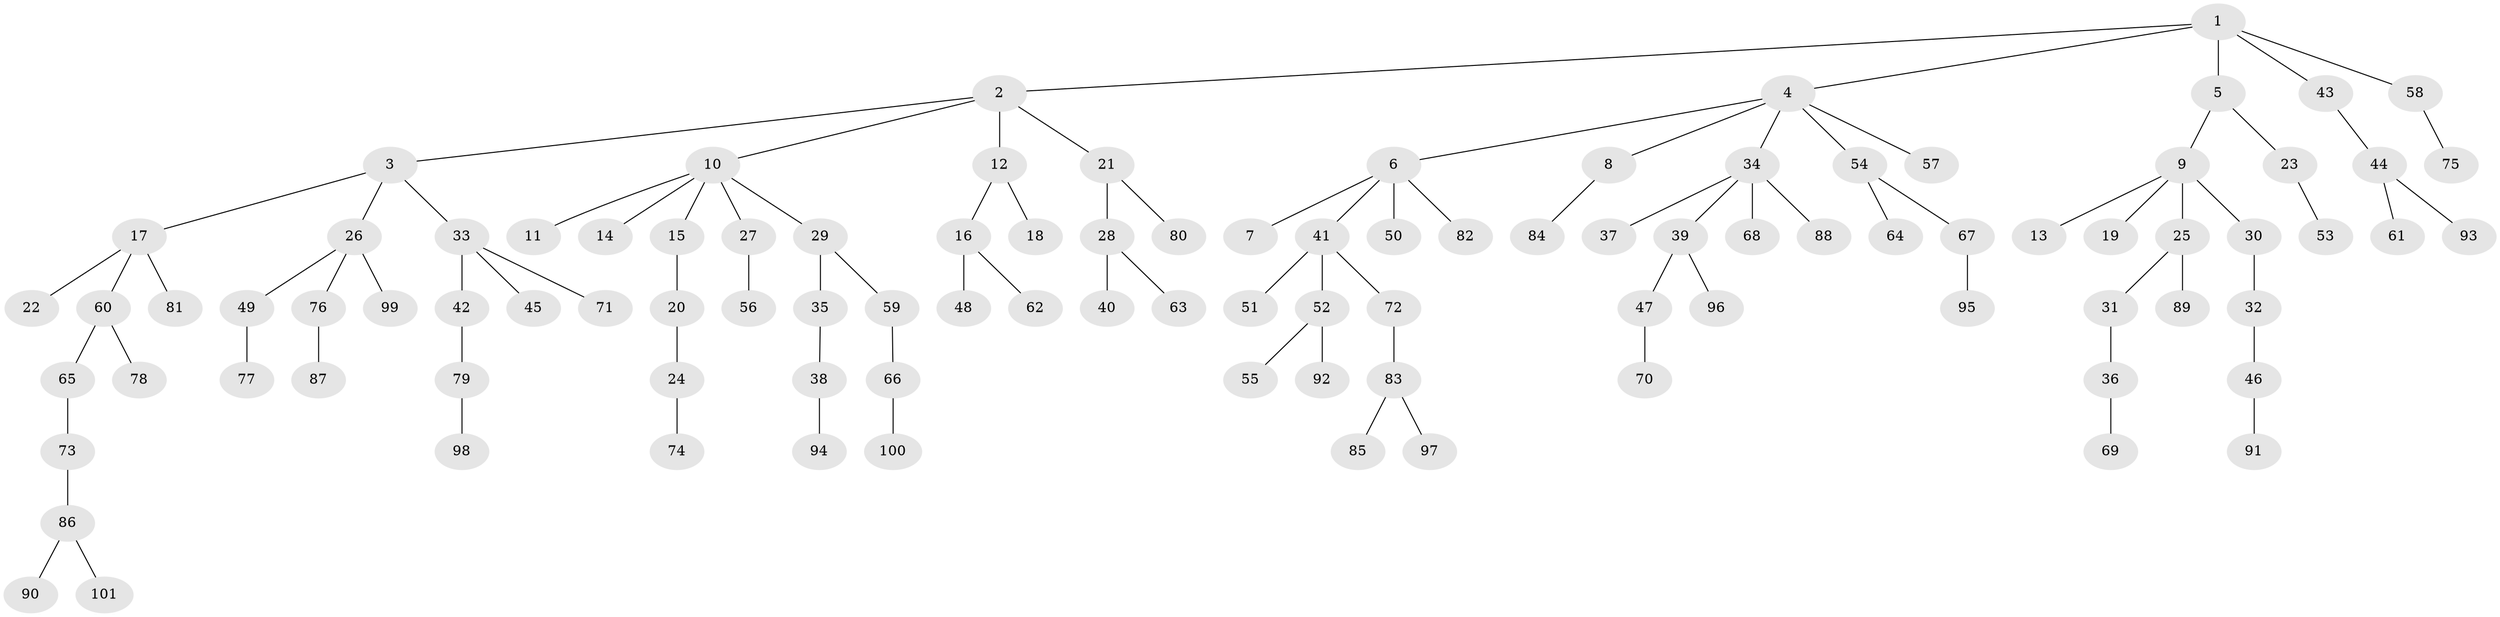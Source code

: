// coarse degree distribution, {1: 0.9333333333333333, 2: 0.03333333333333333, 28: 0.03333333333333333}
// Generated by graph-tools (version 1.1) at 2025/55/03/04/25 21:55:54]
// undirected, 101 vertices, 100 edges
graph export_dot {
graph [start="1"]
  node [color=gray90,style=filled];
  1;
  2;
  3;
  4;
  5;
  6;
  7;
  8;
  9;
  10;
  11;
  12;
  13;
  14;
  15;
  16;
  17;
  18;
  19;
  20;
  21;
  22;
  23;
  24;
  25;
  26;
  27;
  28;
  29;
  30;
  31;
  32;
  33;
  34;
  35;
  36;
  37;
  38;
  39;
  40;
  41;
  42;
  43;
  44;
  45;
  46;
  47;
  48;
  49;
  50;
  51;
  52;
  53;
  54;
  55;
  56;
  57;
  58;
  59;
  60;
  61;
  62;
  63;
  64;
  65;
  66;
  67;
  68;
  69;
  70;
  71;
  72;
  73;
  74;
  75;
  76;
  77;
  78;
  79;
  80;
  81;
  82;
  83;
  84;
  85;
  86;
  87;
  88;
  89;
  90;
  91;
  92;
  93;
  94;
  95;
  96;
  97;
  98;
  99;
  100;
  101;
  1 -- 2;
  1 -- 4;
  1 -- 5;
  1 -- 43;
  1 -- 58;
  2 -- 3;
  2 -- 10;
  2 -- 12;
  2 -- 21;
  3 -- 17;
  3 -- 26;
  3 -- 33;
  4 -- 6;
  4 -- 8;
  4 -- 34;
  4 -- 54;
  4 -- 57;
  5 -- 9;
  5 -- 23;
  6 -- 7;
  6 -- 41;
  6 -- 50;
  6 -- 82;
  8 -- 84;
  9 -- 13;
  9 -- 19;
  9 -- 25;
  9 -- 30;
  10 -- 11;
  10 -- 14;
  10 -- 15;
  10 -- 27;
  10 -- 29;
  12 -- 16;
  12 -- 18;
  15 -- 20;
  16 -- 48;
  16 -- 62;
  17 -- 22;
  17 -- 60;
  17 -- 81;
  20 -- 24;
  21 -- 28;
  21 -- 80;
  23 -- 53;
  24 -- 74;
  25 -- 31;
  25 -- 89;
  26 -- 49;
  26 -- 76;
  26 -- 99;
  27 -- 56;
  28 -- 40;
  28 -- 63;
  29 -- 35;
  29 -- 59;
  30 -- 32;
  31 -- 36;
  32 -- 46;
  33 -- 42;
  33 -- 45;
  33 -- 71;
  34 -- 37;
  34 -- 39;
  34 -- 68;
  34 -- 88;
  35 -- 38;
  36 -- 69;
  38 -- 94;
  39 -- 47;
  39 -- 96;
  41 -- 51;
  41 -- 52;
  41 -- 72;
  42 -- 79;
  43 -- 44;
  44 -- 61;
  44 -- 93;
  46 -- 91;
  47 -- 70;
  49 -- 77;
  52 -- 55;
  52 -- 92;
  54 -- 64;
  54 -- 67;
  58 -- 75;
  59 -- 66;
  60 -- 65;
  60 -- 78;
  65 -- 73;
  66 -- 100;
  67 -- 95;
  72 -- 83;
  73 -- 86;
  76 -- 87;
  79 -- 98;
  83 -- 85;
  83 -- 97;
  86 -- 90;
  86 -- 101;
}
